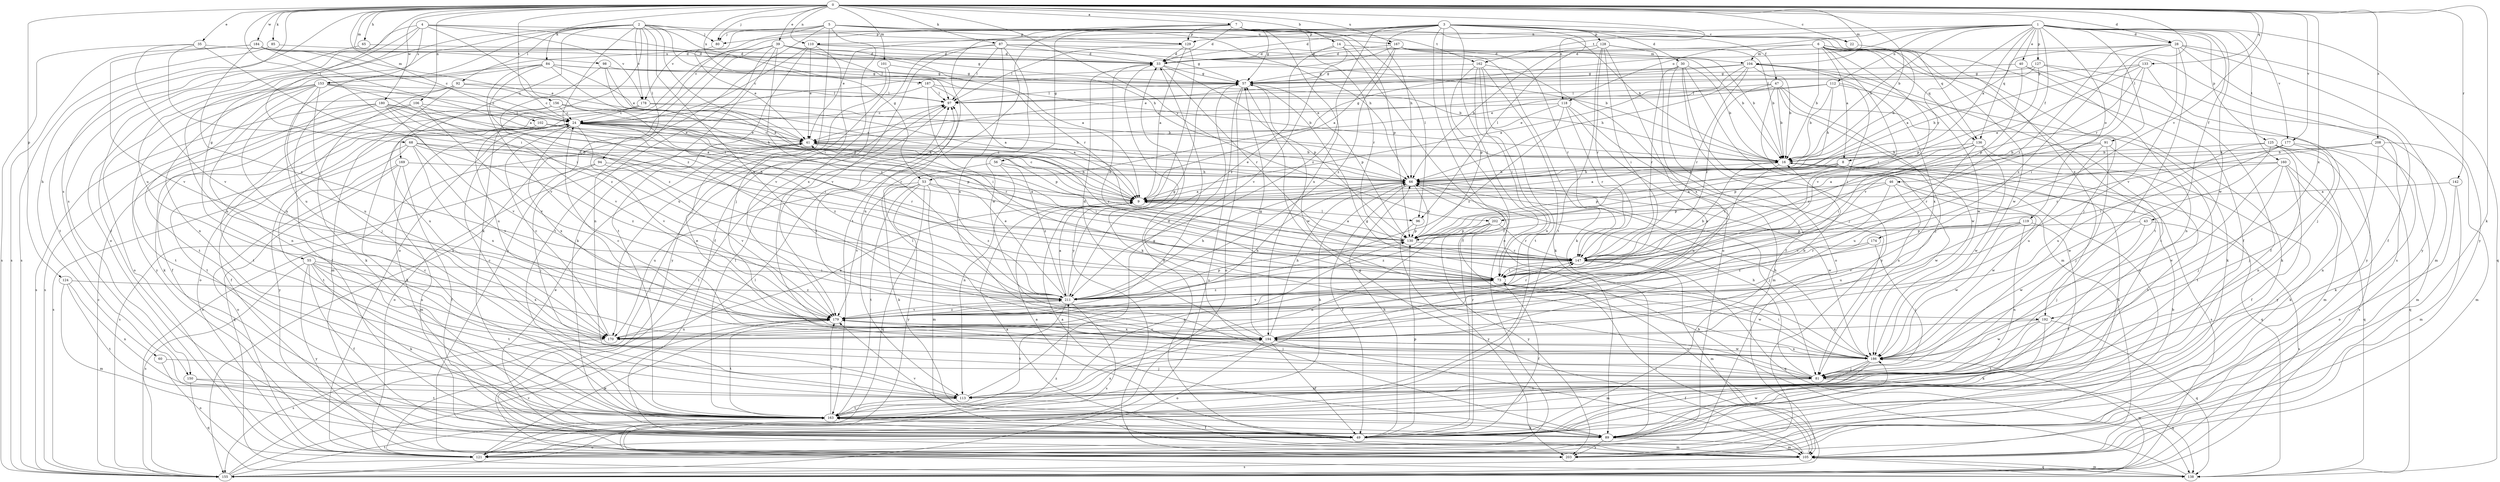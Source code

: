 strict digraph  {
0;
1;
2;
3;
4;
5;
6;
7;
8;
9;
14;
16;
22;
24;
28;
30;
33;
35;
39;
40;
41;
43;
46;
47;
49;
53;
55;
56;
57;
60;
65;
66;
68;
73;
80;
81;
84;
85;
87;
89;
91;
92;
94;
96;
97;
98;
101;
102;
104;
105;
106;
110;
112;
113;
118;
119;
121;
124;
125;
127;
128;
129;
130;
133;
136;
138;
142;
147;
150;
153;
155;
156;
160;
162;
163;
167;
169;
170;
174;
177;
178;
179;
180;
184;
186;
187;
192;
194;
202;
203;
208;
211;
0 -> 7  [label=a];
0 -> 14  [label=b];
0 -> 16  [label=b];
0 -> 22  [label=c];
0 -> 28  [label=d];
0 -> 35  [label=e];
0 -> 39  [label=e];
0 -> 60  [label=h];
0 -> 65  [label=h];
0 -> 68  [label=i];
0 -> 73  [label=i];
0 -> 80  [label=j];
0 -> 84  [label=k];
0 -> 85  [label=k];
0 -> 87  [label=k];
0 -> 89  [label=k];
0 -> 98  [label=m];
0 -> 101  [label=m];
0 -> 102  [label=m];
0 -> 104  [label=m];
0 -> 106  [label=n];
0 -> 110  [label=n];
0 -> 118  [label=o];
0 -> 124  [label=p];
0 -> 133  [label=q];
0 -> 142  [label=r];
0 -> 147  [label=r];
0 -> 150  [label=s];
0 -> 156  [label=t];
0 -> 167  [label=u];
0 -> 174  [label=v];
0 -> 177  [label=v];
0 -> 180  [label=w];
0 -> 184  [label=w];
0 -> 187  [label=x];
0 -> 192  [label=x];
0 -> 202  [label=y];
0 -> 208  [label=z];
1 -> 8  [label=a];
1 -> 16  [label=b];
1 -> 28  [label=d];
1 -> 40  [label=e];
1 -> 43  [label=f];
1 -> 46  [label=f];
1 -> 53  [label=g];
1 -> 91  [label=l];
1 -> 110  [label=n];
1 -> 112  [label=n];
1 -> 118  [label=o];
1 -> 119  [label=o];
1 -> 125  [label=p];
1 -> 127  [label=p];
1 -> 136  [label=q];
1 -> 160  [label=t];
1 -> 162  [label=t];
1 -> 177  [label=v];
1 -> 186  [label=w];
1 -> 202  [label=y];
1 -> 203  [label=y];
2 -> 53  [label=g];
2 -> 55  [label=g];
2 -> 73  [label=i];
2 -> 80  [label=j];
2 -> 89  [label=k];
2 -> 92  [label=l];
2 -> 94  [label=l];
2 -> 113  [label=n];
2 -> 121  [label=o];
2 -> 147  [label=r];
2 -> 167  [label=u];
2 -> 169  [label=u];
2 -> 178  [label=v];
2 -> 192  [label=x];
2 -> 211  [label=z];
3 -> 22  [label=c];
3 -> 24  [label=c];
3 -> 30  [label=d];
3 -> 33  [label=d];
3 -> 41  [label=e];
3 -> 47  [label=f];
3 -> 49  [label=f];
3 -> 66  [label=h];
3 -> 73  [label=i];
3 -> 80  [label=j];
3 -> 96  [label=l];
3 -> 121  [label=o];
3 -> 128  [label=p];
3 -> 129  [label=p];
3 -> 192  [label=x];
3 -> 211  [label=z];
4 -> 49  [label=f];
4 -> 66  [label=h];
4 -> 73  [label=i];
4 -> 129  [label=p];
4 -> 150  [label=s];
4 -> 153  [label=s];
4 -> 170  [label=u];
4 -> 178  [label=v];
5 -> 16  [label=b];
5 -> 66  [label=h];
5 -> 80  [label=j];
5 -> 81  [label=j];
5 -> 129  [label=p];
5 -> 153  [label=s];
5 -> 155  [label=s];
5 -> 162  [label=t];
5 -> 178  [label=v];
5 -> 194  [label=x];
6 -> 8  [label=a];
6 -> 16  [label=b];
6 -> 33  [label=d];
6 -> 49  [label=f];
6 -> 73  [label=i];
6 -> 81  [label=j];
6 -> 104  [label=m];
6 -> 136  [label=q];
6 -> 155  [label=s];
6 -> 163  [label=t];
6 -> 179  [label=v];
6 -> 186  [label=w];
7 -> 33  [label=d];
7 -> 56  [label=g];
7 -> 57  [label=g];
7 -> 96  [label=l];
7 -> 113  [label=n];
7 -> 129  [label=p];
7 -> 130  [label=p];
7 -> 136  [label=q];
7 -> 147  [label=r];
7 -> 163  [label=t];
7 -> 194  [label=x];
8 -> 9  [label=a];
8 -> 66  [label=h];
8 -> 130  [label=p];
8 -> 147  [label=r];
8 -> 155  [label=s];
8 -> 163  [label=t];
9 -> 24  [label=c];
9 -> 96  [label=l];
14 -> 33  [label=d];
14 -> 49  [label=f];
14 -> 104  [label=m];
14 -> 179  [label=v];
14 -> 211  [label=z];
16 -> 66  [label=h];
16 -> 89  [label=k];
16 -> 138  [label=q];
16 -> 170  [label=u];
16 -> 186  [label=w];
22 -> 66  [label=h];
24 -> 41  [label=e];
24 -> 49  [label=f];
24 -> 89  [label=k];
24 -> 130  [label=p];
24 -> 147  [label=r];
24 -> 179  [label=v];
24 -> 194  [label=x];
24 -> 203  [label=y];
24 -> 211  [label=z];
28 -> 9  [label=a];
28 -> 33  [label=d];
28 -> 49  [label=f];
28 -> 81  [label=j];
28 -> 138  [label=q];
28 -> 147  [label=r];
28 -> 179  [label=v];
28 -> 203  [label=y];
28 -> 211  [label=z];
30 -> 16  [label=b];
30 -> 49  [label=f];
30 -> 57  [label=g];
30 -> 105  [label=m];
30 -> 121  [label=o];
30 -> 147  [label=r];
30 -> 203  [label=y];
33 -> 57  [label=g];
33 -> 89  [label=k];
33 -> 130  [label=p];
33 -> 147  [label=r];
35 -> 33  [label=d];
35 -> 73  [label=i];
35 -> 147  [label=r];
35 -> 155  [label=s];
35 -> 179  [label=v];
39 -> 9  [label=a];
39 -> 33  [label=d];
39 -> 57  [label=g];
39 -> 89  [label=k];
39 -> 97  [label=l];
39 -> 113  [label=n];
39 -> 121  [label=o];
39 -> 163  [label=t];
39 -> 203  [label=y];
39 -> 211  [label=z];
40 -> 57  [label=g];
40 -> 113  [label=n];
40 -> 179  [label=v];
40 -> 203  [label=y];
41 -> 16  [label=b];
41 -> 24  [label=c];
41 -> 73  [label=i];
41 -> 121  [label=o];
41 -> 147  [label=r];
43 -> 81  [label=j];
43 -> 130  [label=p];
43 -> 155  [label=s];
43 -> 186  [label=w];
46 -> 9  [label=a];
46 -> 130  [label=p];
46 -> 179  [label=v];
46 -> 186  [label=w];
46 -> 194  [label=x];
47 -> 16  [label=b];
47 -> 41  [label=e];
47 -> 81  [label=j];
47 -> 89  [label=k];
47 -> 97  [label=l];
47 -> 121  [label=o];
47 -> 147  [label=r];
47 -> 186  [label=w];
49 -> 9  [label=a];
49 -> 41  [label=e];
49 -> 66  [label=h];
49 -> 105  [label=m];
49 -> 121  [label=o];
49 -> 130  [label=p];
49 -> 163  [label=t];
49 -> 179  [label=v];
53 -> 9  [label=a];
53 -> 105  [label=m];
53 -> 138  [label=q];
53 -> 163  [label=t];
53 -> 170  [label=u];
53 -> 179  [label=v];
53 -> 203  [label=y];
53 -> 211  [label=z];
55 -> 49  [label=f];
55 -> 73  [label=i];
55 -> 89  [label=k];
55 -> 155  [label=s];
55 -> 163  [label=t];
55 -> 170  [label=u];
55 -> 194  [label=x];
55 -> 203  [label=y];
56 -> 66  [label=h];
56 -> 89  [label=k];
56 -> 113  [label=n];
56 -> 211  [label=z];
57 -> 97  [label=l];
57 -> 121  [label=o];
57 -> 130  [label=p];
57 -> 155  [label=s];
57 -> 186  [label=w];
60 -> 81  [label=j];
60 -> 121  [label=o];
65 -> 33  [label=d];
65 -> 163  [label=t];
66 -> 9  [label=a];
66 -> 24  [label=c];
66 -> 41  [label=e];
66 -> 49  [label=f];
66 -> 81  [label=j];
66 -> 130  [label=p];
66 -> 186  [label=w];
68 -> 16  [label=b];
68 -> 147  [label=r];
68 -> 155  [label=s];
68 -> 163  [label=t];
68 -> 179  [label=v];
68 -> 194  [label=x];
68 -> 211  [label=z];
73 -> 16  [label=b];
73 -> 33  [label=d];
73 -> 49  [label=f];
73 -> 179  [label=v];
73 -> 186  [label=w];
73 -> 211  [label=z];
80 -> 41  [label=e];
81 -> 33  [label=d];
81 -> 66  [label=h];
81 -> 97  [label=l];
81 -> 113  [label=n];
81 -> 138  [label=q];
84 -> 9  [label=a];
84 -> 16  [label=b];
84 -> 57  [label=g];
84 -> 113  [label=n];
84 -> 130  [label=p];
84 -> 170  [label=u];
84 -> 179  [label=v];
84 -> 211  [label=z];
85 -> 33  [label=d];
85 -> 155  [label=s];
87 -> 16  [label=b];
87 -> 33  [label=d];
87 -> 49  [label=f];
87 -> 57  [label=g];
87 -> 97  [label=l];
87 -> 179  [label=v];
87 -> 186  [label=w];
87 -> 194  [label=x];
89 -> 9  [label=a];
89 -> 105  [label=m];
89 -> 186  [label=w];
89 -> 203  [label=y];
91 -> 16  [label=b];
91 -> 81  [label=j];
91 -> 130  [label=p];
91 -> 163  [label=t];
91 -> 170  [label=u];
92 -> 24  [label=c];
92 -> 49  [label=f];
92 -> 89  [label=k];
92 -> 97  [label=l];
92 -> 105  [label=m];
94 -> 66  [label=h];
94 -> 81  [label=j];
94 -> 155  [label=s];
94 -> 179  [label=v];
96 -> 130  [label=p];
96 -> 203  [label=y];
97 -> 24  [label=c];
98 -> 9  [label=a];
98 -> 41  [label=e];
98 -> 57  [label=g];
98 -> 211  [label=z];
101 -> 57  [label=g];
101 -> 170  [label=u];
101 -> 203  [label=y];
102 -> 41  [label=e];
102 -> 130  [label=p];
102 -> 163  [label=t];
104 -> 9  [label=a];
104 -> 16  [label=b];
104 -> 41  [label=e];
104 -> 57  [label=g];
104 -> 66  [label=h];
104 -> 147  [label=r];
104 -> 163  [label=t];
104 -> 186  [label=w];
104 -> 194  [label=x];
105 -> 9  [label=a];
105 -> 33  [label=d];
105 -> 57  [label=g];
105 -> 73  [label=i];
105 -> 97  [label=l];
105 -> 138  [label=q];
105 -> 155  [label=s];
106 -> 24  [label=c];
106 -> 49  [label=f];
106 -> 147  [label=r];
106 -> 155  [label=s];
106 -> 179  [label=v];
110 -> 16  [label=b];
110 -> 24  [label=c];
110 -> 33  [label=d];
110 -> 41  [label=e];
110 -> 163  [label=t];
110 -> 179  [label=v];
112 -> 16  [label=b];
112 -> 41  [label=e];
112 -> 66  [label=h];
112 -> 73  [label=i];
112 -> 89  [label=k];
112 -> 97  [label=l];
113 -> 24  [label=c];
113 -> 57  [label=g];
113 -> 130  [label=p];
113 -> 163  [label=t];
118 -> 24  [label=c];
118 -> 41  [label=e];
118 -> 105  [label=m];
118 -> 147  [label=r];
118 -> 194  [label=x];
118 -> 211  [label=z];
119 -> 49  [label=f];
119 -> 113  [label=n];
119 -> 130  [label=p];
119 -> 170  [label=u];
119 -> 179  [label=v];
119 -> 186  [label=w];
121 -> 97  [label=l];
121 -> 179  [label=v];
121 -> 211  [label=z];
124 -> 105  [label=m];
124 -> 113  [label=n];
124 -> 163  [label=t];
124 -> 211  [label=z];
125 -> 16  [label=b];
125 -> 105  [label=m];
125 -> 113  [label=n];
125 -> 138  [label=q];
125 -> 155  [label=s];
125 -> 170  [label=u];
125 -> 186  [label=w];
127 -> 49  [label=f];
127 -> 57  [label=g];
127 -> 97  [label=l];
127 -> 105  [label=m];
127 -> 130  [label=p];
128 -> 16  [label=b];
128 -> 33  [label=d];
128 -> 66  [label=h];
128 -> 73  [label=i];
128 -> 121  [label=o];
128 -> 147  [label=r];
128 -> 163  [label=t];
128 -> 194  [label=x];
129 -> 9  [label=a];
129 -> 33  [label=d];
129 -> 97  [label=l];
129 -> 203  [label=y];
130 -> 9  [label=a];
130 -> 147  [label=r];
133 -> 9  [label=a];
133 -> 57  [label=g];
133 -> 66  [label=h];
133 -> 73  [label=i];
133 -> 81  [label=j];
133 -> 130  [label=p];
136 -> 16  [label=b];
136 -> 73  [label=i];
136 -> 147  [label=r];
136 -> 170  [label=u];
136 -> 186  [label=w];
136 -> 203  [label=y];
138 -> 66  [label=h];
138 -> 105  [label=m];
142 -> 9  [label=a];
142 -> 105  [label=m];
142 -> 121  [label=o];
147 -> 73  [label=i];
147 -> 105  [label=m];
147 -> 138  [label=q];
150 -> 113  [label=n];
150 -> 138  [label=q];
150 -> 163  [label=t];
153 -> 24  [label=c];
153 -> 81  [label=j];
153 -> 97  [label=l];
153 -> 113  [label=n];
153 -> 121  [label=o];
153 -> 163  [label=t];
153 -> 170  [label=u];
153 -> 179  [label=v];
153 -> 203  [label=y];
155 -> 24  [label=c];
155 -> 41  [label=e];
155 -> 97  [label=l];
155 -> 163  [label=t];
155 -> 179  [label=v];
155 -> 186  [label=w];
156 -> 9  [label=a];
156 -> 24  [label=c];
156 -> 66  [label=h];
156 -> 163  [label=t];
156 -> 170  [label=u];
160 -> 9  [label=a];
160 -> 49  [label=f];
160 -> 66  [label=h];
160 -> 81  [label=j];
160 -> 89  [label=k];
160 -> 138  [label=q];
160 -> 186  [label=w];
162 -> 57  [label=g];
162 -> 73  [label=i];
162 -> 81  [label=j];
162 -> 89  [label=k];
162 -> 113  [label=n];
162 -> 130  [label=p];
162 -> 163  [label=t];
163 -> 24  [label=c];
163 -> 49  [label=f];
163 -> 66  [label=h];
163 -> 89  [label=k];
163 -> 97  [label=l];
163 -> 179  [label=v];
163 -> 194  [label=x];
167 -> 9  [label=a];
167 -> 16  [label=b];
167 -> 24  [label=c];
167 -> 33  [label=d];
167 -> 89  [label=k];
167 -> 147  [label=r];
167 -> 211  [label=z];
169 -> 49  [label=f];
169 -> 66  [label=h];
169 -> 105  [label=m];
169 -> 121  [label=o];
169 -> 138  [label=q];
170 -> 9  [label=a];
170 -> 24  [label=c];
170 -> 155  [label=s];
174 -> 81  [label=j];
174 -> 147  [label=r];
174 -> 211  [label=z];
177 -> 16  [label=b];
177 -> 73  [label=i];
177 -> 81  [label=j];
177 -> 105  [label=m];
177 -> 147  [label=r];
178 -> 9  [label=a];
178 -> 16  [label=b];
178 -> 24  [label=c];
178 -> 121  [label=o];
178 -> 170  [label=u];
179 -> 66  [label=h];
179 -> 81  [label=j];
179 -> 163  [label=t];
179 -> 170  [label=u];
179 -> 194  [label=x];
179 -> 211  [label=z];
180 -> 9  [label=a];
180 -> 24  [label=c];
180 -> 66  [label=h];
180 -> 73  [label=i];
180 -> 89  [label=k];
180 -> 155  [label=s];
180 -> 163  [label=t];
180 -> 179  [label=v];
184 -> 9  [label=a];
184 -> 24  [label=c];
184 -> 33  [label=d];
184 -> 41  [label=e];
184 -> 155  [label=s];
184 -> 179  [label=v];
184 -> 211  [label=z];
186 -> 24  [label=c];
186 -> 49  [label=f];
186 -> 57  [label=g];
186 -> 66  [label=h];
186 -> 73  [label=i];
186 -> 81  [label=j];
186 -> 97  [label=l];
186 -> 163  [label=t];
186 -> 194  [label=x];
187 -> 9  [label=a];
187 -> 16  [label=b];
187 -> 73  [label=i];
187 -> 97  [label=l];
187 -> 170  [label=u];
192 -> 89  [label=k];
192 -> 138  [label=q];
192 -> 163  [label=t];
192 -> 186  [label=w];
192 -> 194  [label=x];
194 -> 16  [label=b];
194 -> 33  [label=d];
194 -> 41  [label=e];
194 -> 49  [label=f];
194 -> 57  [label=g];
194 -> 66  [label=h];
194 -> 105  [label=m];
194 -> 121  [label=o];
194 -> 147  [label=r];
194 -> 179  [label=v];
194 -> 186  [label=w];
202 -> 113  [label=n];
202 -> 130  [label=p];
202 -> 147  [label=r];
202 -> 155  [label=s];
202 -> 203  [label=y];
202 -> 211  [label=z];
203 -> 16  [label=b];
208 -> 16  [label=b];
208 -> 89  [label=k];
208 -> 105  [label=m];
208 -> 113  [label=n];
208 -> 147  [label=r];
211 -> 9  [label=a];
211 -> 41  [label=e];
211 -> 57  [label=g];
211 -> 66  [label=h];
211 -> 130  [label=p];
211 -> 147  [label=r];
211 -> 155  [label=s];
211 -> 163  [label=t];
211 -> 179  [label=v];
}
